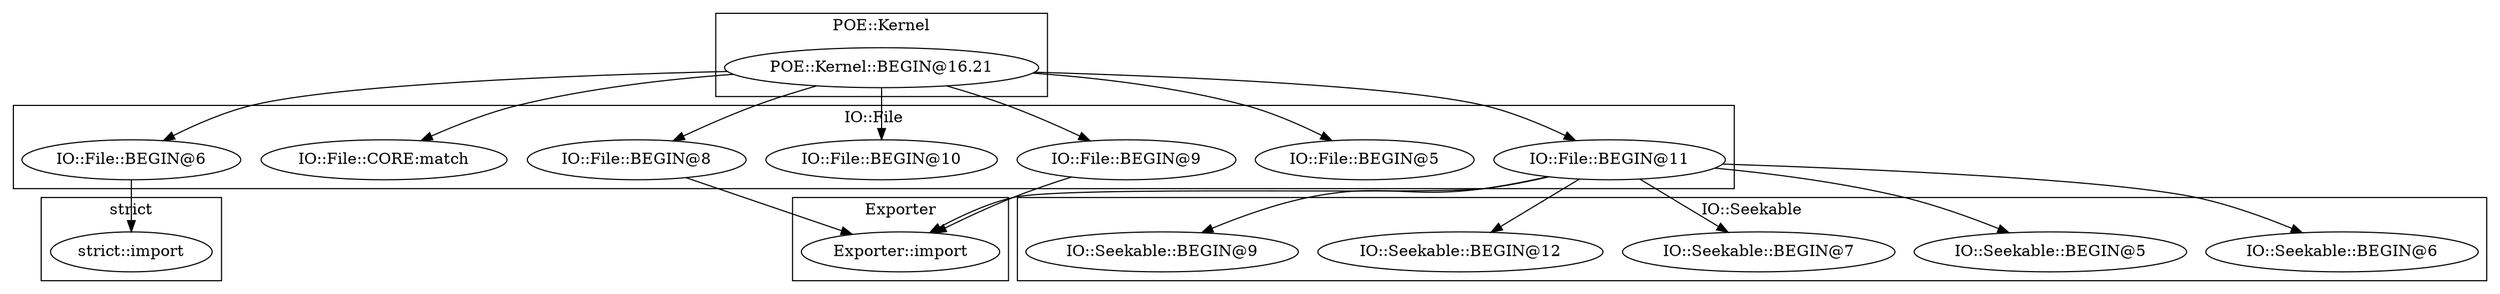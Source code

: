 digraph {
graph [overlap=false]
subgraph cluster_strict {
	label="strict";
	"strict::import";
}
subgraph cluster_IO_Seekable {
	label="IO::Seekable";
	"IO::Seekable::BEGIN@6";
	"IO::Seekable::BEGIN@5";
	"IO::Seekable::BEGIN@7";
	"IO::Seekable::BEGIN@12";
	"IO::Seekable::BEGIN@9";
}
subgraph cluster_IO_File {
	label="IO::File";
	"IO::File::BEGIN@6";
	"IO::File::BEGIN@5";
	"IO::File::BEGIN@9";
	"IO::File::BEGIN@10";
	"IO::File::BEGIN@8";
	"IO::File::CORE:match";
	"IO::File::BEGIN@11";
}
subgraph cluster_Exporter {
	label="Exporter";
	"Exporter::import";
}
subgraph cluster_POE_Kernel {
	label="POE::Kernel";
	"POE::Kernel::BEGIN@16.21";
}
"IO::File::BEGIN@11" -> "IO::Seekable::BEGIN@5";
"POE::Kernel::BEGIN@16.21" -> "IO::File::BEGIN@11";
"POE::Kernel::BEGIN@16.21" -> "IO::File::BEGIN@6";
"POE::Kernel::BEGIN@16.21" -> "IO::File::BEGIN@5";
"IO::File::BEGIN@11" -> "IO::Seekable::BEGIN@9";
"POE::Kernel::BEGIN@16.21" -> "IO::File::BEGIN@9";
"IO::File::BEGIN@6" -> "strict::import";
"IO::File::BEGIN@11" -> "IO::Seekable::BEGIN@7";
"POE::Kernel::BEGIN@16.21" -> "IO::File::CORE:match";
"POE::Kernel::BEGIN@16.21" -> "IO::File::BEGIN@10";
"POE::Kernel::BEGIN@16.21" -> "IO::File::BEGIN@8";
"IO::File::BEGIN@11" -> "IO::Seekable::BEGIN@12";
"IO::File::BEGIN@8" -> "Exporter::import";
"IO::File::BEGIN@9" -> "Exporter::import";
"IO::File::BEGIN@11" -> "Exporter::import";
"IO::File::BEGIN@11" -> "IO::Seekable::BEGIN@6";
}
